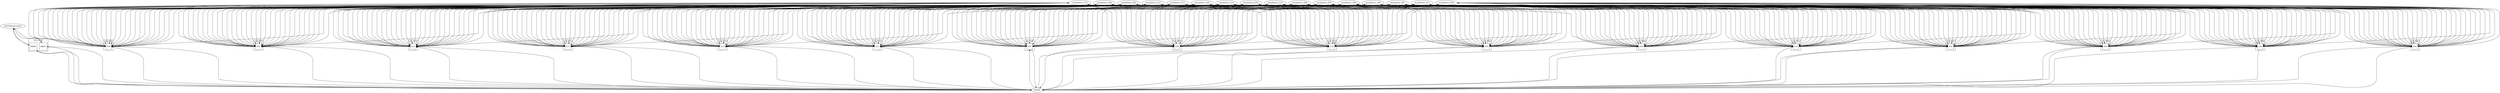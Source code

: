 strict digraph G {
subgraph cluster_scheduler_sch_Linux {
label=sch_Linux;
processor_ARM0 [label=ARM0, shape=square];
processor_ARM1 [label=ARM1, shape=square];
}

subgraph cluster_scheduler_sch_E00 {
label=sch_E00;
processor_E00 [label=E00, shape=square];
}

subgraph cluster_scheduler_sch_E01 {
label=sch_E01;
processor_E01 [label=E01, shape=square];
}

subgraph cluster_scheduler_sch_E02 {
label=sch_E02;
processor_E02 [label=E02, shape=square];
}

subgraph cluster_scheduler_sch_E03 {
label=sch_E03;
processor_E03 [label=E03, shape=square];
}

subgraph cluster_scheduler_sch_E04 {
label=sch_E04;
processor_E04 [label=E04, shape=square];
}

subgraph cluster_scheduler_sch_E05 {
label=sch_E05;
processor_E05 [label=E05, shape=square];
}

subgraph cluster_scheduler_sch_E06 {
label=sch_E06;
processor_E06 [label=E06, shape=square];
}

subgraph cluster_scheduler_sch_E07 {
label=sch_E07;
processor_E07 [label=E07, shape=square];
}

subgraph cluster_scheduler_sch_E08 {
label=sch_E08;
processor_E08 [label=E08, shape=square];
}

subgraph cluster_scheduler_sch_E09 {
label=sch_E09;
processor_E09 [label=E09, shape=square];
}

subgraph cluster_scheduler_sch_E10 {
label=sch_E10;
processor_E10 [label=E10, shape=square];
}

subgraph cluster_scheduler_sch_E11 {
label=sch_E11;
processor_E11 [label=E11, shape=square];
}

subgraph cluster_scheduler_sch_E12 {
label=sch_E12;
processor_E12 [label=E12, shape=square];
}

subgraph cluster_scheduler_sch_E13 {
label=sch_E13;
processor_E13 [label=E13, shape=square];
}

subgraph cluster_scheduler_sch_E14 {
label=sch_E14;
processor_E14 [label=E14, shape=square];
}

subgraph cluster_scheduler_sch_E15 {
label=sch_E15;
processor_E15 [label=E15, shape=square];
}

primitive_EMEM [label=EMEM];
processor_ARM0 -> primitive_EMEM  [minlen=8.16703787691222];
processor_ARM1 -> primitive_EMEM  [minlen=8.16703787691222];
processor_E00 -> primitive_EMEM  [minlen=8.16703787691222];
processor_E01 -> primitive_EMEM  [minlen=8.16703787691222];
processor_E02 -> primitive_EMEM  [minlen=8.16703787691222];
processor_E03 -> primitive_EMEM  [minlen=8.16703787691222];
processor_E04 -> primitive_EMEM  [minlen=8.16703787691222];
processor_E05 -> primitive_EMEM  [minlen=8.16703787691222];
processor_E06 -> primitive_EMEM  [minlen=8.16703787691222];
processor_E07 -> primitive_EMEM  [minlen=8.16703787691222];
processor_E08 -> primitive_EMEM  [minlen=8.16703787691222];
processor_E09 -> primitive_EMEM  [minlen=8.16703787691222];
processor_E10 -> primitive_EMEM  [minlen=8.16703787691222];
processor_E11 -> primitive_EMEM  [minlen=8.16703787691222];
processor_E12 -> primitive_EMEM  [minlen=8.16703787691222];
processor_E13 -> primitive_EMEM  [minlen=8.16703787691222];
processor_E14 -> primitive_EMEM  [minlen=8.16703787691222];
processor_E15 -> primitive_EMEM  [minlen=8.16703787691222];
primitive_EMEM -> processor_ARM0  [minlen=8.16703787691222];
primitive_EMEM -> processor_ARM1  [minlen=8.16703787691222];
primitive_EMEM -> processor_E00  [minlen=8.16703787691222];
primitive_EMEM -> processor_E01  [minlen=8.16703787691222];
primitive_EMEM -> processor_E02  [minlen=8.16703787691222];
primitive_EMEM -> processor_E03  [minlen=8.16703787691222];
primitive_EMEM -> processor_E04  [minlen=8.16703787691222];
primitive_EMEM -> processor_E05  [minlen=8.16703787691222];
primitive_EMEM -> processor_E06  [minlen=8.16703787691222];
primitive_EMEM -> processor_E07  [minlen=8.16703787691222];
primitive_EMEM -> processor_E08  [minlen=8.16703787691222];
primitive_EMEM -> processor_E09  [minlen=8.16703787691222];
primitive_EMEM -> processor_E10  [minlen=8.16703787691222];
primitive_EMEM -> processor_E11  [minlen=8.16703787691222];
primitive_EMEM -> processor_E12  [minlen=8.16703787691222];
primitive_EMEM -> processor_E13  [minlen=8.16703787691222];
primitive_EMEM -> processor_E14  [minlen=8.16703787691222];
primitive_EMEM -> processor_E15  [minlen=8.16703787691222];
primitive_hostToHostCached [label=hostToHostCached];
processor_ARM0 -> primitive_hostToHostCached  [minlen=3.772588722239781];
processor_ARM1 -> primitive_hostToHostCached  [minlen=3.772588722239781];
primitive_hostToHostCached -> processor_ARM0  [minlen=3.772588722239781];
primitive_hostToHostCached -> processor_ARM1  [minlen=3.772588722239781];
primitive_meshDirect_E00 [label=meshDirect_E00];
processor_E00 -> primitive_meshDirect_E00  [minlen=7.931471805599453];
processor_E01 -> primitive_meshDirect_E00  [minlen=7.931471805599453];
processor_E02 -> primitive_meshDirect_E00  [minlen=7.931471805599453];
processor_E03 -> primitive_meshDirect_E00  [minlen=7.931471805599453];
processor_E04 -> primitive_meshDirect_E00  [minlen=7.931471805599453];
processor_E05 -> primitive_meshDirect_E00  [minlen=7.931471805599453];
processor_E06 -> primitive_meshDirect_E00  [minlen=7.931471805599453];
processor_E07 -> primitive_meshDirect_E00  [minlen=7.931471805599453];
processor_E08 -> primitive_meshDirect_E00  [minlen=7.931471805599453];
processor_E09 -> primitive_meshDirect_E00  [minlen=7.931471805599453];
processor_E10 -> primitive_meshDirect_E00  [minlen=7.931471805599453];
processor_E11 -> primitive_meshDirect_E00  [minlen=7.931471805599453];
processor_E12 -> primitive_meshDirect_E00  [minlen=7.931471805599453];
processor_E13 -> primitive_meshDirect_E00  [minlen=7.931471805599453];
processor_E14 -> primitive_meshDirect_E00  [minlen=7.931471805599453];
processor_E15 -> primitive_meshDirect_E00  [minlen=7.931471805599453];
primitive_meshDirect_E00 -> processor_E00  [minlen=7.931471805599453];
primitive_meshDirect_E00 -> processor_E01  [minlen=7.931471805599453];
primitive_meshDirect_E00 -> processor_E02  [minlen=7.931471805599453];
primitive_meshDirect_E00 -> processor_E03  [minlen=7.931471805599453];
primitive_meshDirect_E00 -> processor_E04  [minlen=7.931471805599453];
primitive_meshDirect_E00 -> processor_E05  [minlen=7.931471805599453];
primitive_meshDirect_E00 -> processor_E06  [minlen=7.931471805599453];
primitive_meshDirect_E00 -> processor_E07  [minlen=7.931471805599453];
primitive_meshDirect_E00 -> processor_E08  [minlen=7.931471805599453];
primitive_meshDirect_E00 -> processor_E09  [minlen=7.931471805599453];
primitive_meshDirect_E00 -> processor_E10  [minlen=7.931471805599453];
primitive_meshDirect_E00 -> processor_E11  [minlen=7.931471805599453];
primitive_meshDirect_E00 -> processor_E12  [minlen=7.931471805599453];
primitive_meshDirect_E00 -> processor_E13  [minlen=7.931471805599453];
primitive_meshDirect_E00 -> processor_E14  [minlen=7.931471805599453];
primitive_meshDirect_E00 -> processor_E15  [minlen=7.931471805599453];
primitive_meshDirect_E01 [label=meshDirect_E01];
processor_E00 -> primitive_meshDirect_E01  [minlen=7.931471805599453];
processor_E01 -> primitive_meshDirect_E01  [minlen=7.931471805599453];
processor_E02 -> primitive_meshDirect_E01  [minlen=7.931471805599453];
processor_E03 -> primitive_meshDirect_E01  [minlen=7.931471805599453];
processor_E04 -> primitive_meshDirect_E01  [minlen=7.931471805599453];
processor_E05 -> primitive_meshDirect_E01  [minlen=7.931471805599453];
processor_E06 -> primitive_meshDirect_E01  [minlen=7.931471805599453];
processor_E07 -> primitive_meshDirect_E01  [minlen=7.931471805599453];
processor_E08 -> primitive_meshDirect_E01  [minlen=7.931471805599453];
processor_E09 -> primitive_meshDirect_E01  [minlen=7.931471805599453];
processor_E10 -> primitive_meshDirect_E01  [minlen=7.931471805599453];
processor_E11 -> primitive_meshDirect_E01  [minlen=7.931471805599453];
processor_E12 -> primitive_meshDirect_E01  [minlen=7.931471805599453];
processor_E13 -> primitive_meshDirect_E01  [minlen=7.931471805599453];
processor_E14 -> primitive_meshDirect_E01  [minlen=7.931471805599453];
processor_E15 -> primitive_meshDirect_E01  [minlen=7.931471805599453];
primitive_meshDirect_E01 -> processor_E00  [minlen=7.931471805599453];
primitive_meshDirect_E01 -> processor_E01  [minlen=7.931471805599453];
primitive_meshDirect_E01 -> processor_E02  [minlen=7.931471805599453];
primitive_meshDirect_E01 -> processor_E03  [minlen=7.931471805599453];
primitive_meshDirect_E01 -> processor_E04  [minlen=7.931471805599453];
primitive_meshDirect_E01 -> processor_E05  [minlen=7.931471805599453];
primitive_meshDirect_E01 -> processor_E06  [minlen=7.931471805599453];
primitive_meshDirect_E01 -> processor_E07  [minlen=7.931471805599453];
primitive_meshDirect_E01 -> processor_E08  [minlen=7.931471805599453];
primitive_meshDirect_E01 -> processor_E09  [minlen=7.931471805599453];
primitive_meshDirect_E01 -> processor_E10  [minlen=7.931471805599453];
primitive_meshDirect_E01 -> processor_E11  [minlen=7.931471805599453];
primitive_meshDirect_E01 -> processor_E12  [minlen=7.931471805599453];
primitive_meshDirect_E01 -> processor_E13  [minlen=7.931471805599453];
primitive_meshDirect_E01 -> processor_E14  [minlen=7.931471805599453];
primitive_meshDirect_E01 -> processor_E15  [minlen=7.931471805599453];
primitive_meshDirect_E02 [label=meshDirect_E02];
processor_E00 -> primitive_meshDirect_E02  [minlen=7.931471805599453];
processor_E01 -> primitive_meshDirect_E02  [minlen=7.931471805599453];
processor_E02 -> primitive_meshDirect_E02  [minlen=7.931471805599453];
processor_E03 -> primitive_meshDirect_E02  [minlen=7.931471805599453];
processor_E04 -> primitive_meshDirect_E02  [minlen=7.931471805599453];
processor_E05 -> primitive_meshDirect_E02  [minlen=7.931471805599453];
processor_E06 -> primitive_meshDirect_E02  [minlen=7.931471805599453];
processor_E07 -> primitive_meshDirect_E02  [minlen=7.931471805599453];
processor_E08 -> primitive_meshDirect_E02  [minlen=7.931471805599453];
processor_E09 -> primitive_meshDirect_E02  [minlen=7.931471805599453];
processor_E10 -> primitive_meshDirect_E02  [minlen=7.931471805599453];
processor_E11 -> primitive_meshDirect_E02  [minlen=7.931471805599453];
processor_E12 -> primitive_meshDirect_E02  [minlen=7.931471805599453];
processor_E13 -> primitive_meshDirect_E02  [minlen=7.931471805599453];
processor_E14 -> primitive_meshDirect_E02  [minlen=7.931471805599453];
processor_E15 -> primitive_meshDirect_E02  [minlen=7.931471805599453];
primitive_meshDirect_E02 -> processor_E00  [minlen=7.931471805599453];
primitive_meshDirect_E02 -> processor_E01  [minlen=7.931471805599453];
primitive_meshDirect_E02 -> processor_E02  [minlen=7.931471805599453];
primitive_meshDirect_E02 -> processor_E03  [minlen=7.931471805599453];
primitive_meshDirect_E02 -> processor_E04  [minlen=7.931471805599453];
primitive_meshDirect_E02 -> processor_E05  [minlen=7.931471805599453];
primitive_meshDirect_E02 -> processor_E06  [minlen=7.931471805599453];
primitive_meshDirect_E02 -> processor_E07  [minlen=7.931471805599453];
primitive_meshDirect_E02 -> processor_E08  [minlen=7.931471805599453];
primitive_meshDirect_E02 -> processor_E09  [minlen=7.931471805599453];
primitive_meshDirect_E02 -> processor_E10  [minlen=7.931471805599453];
primitive_meshDirect_E02 -> processor_E11  [minlen=7.931471805599453];
primitive_meshDirect_E02 -> processor_E12  [minlen=7.931471805599453];
primitive_meshDirect_E02 -> processor_E13  [minlen=7.931471805599453];
primitive_meshDirect_E02 -> processor_E14  [minlen=7.931471805599453];
primitive_meshDirect_E02 -> processor_E15  [minlen=7.931471805599453];
primitive_meshDirect_E03 [label=meshDirect_E03];
processor_E00 -> primitive_meshDirect_E03  [minlen=7.931471805599453];
processor_E01 -> primitive_meshDirect_E03  [minlen=7.931471805599453];
processor_E02 -> primitive_meshDirect_E03  [minlen=7.931471805599453];
processor_E03 -> primitive_meshDirect_E03  [minlen=7.931471805599453];
processor_E04 -> primitive_meshDirect_E03  [minlen=7.931471805599453];
processor_E05 -> primitive_meshDirect_E03  [minlen=7.931471805599453];
processor_E06 -> primitive_meshDirect_E03  [minlen=7.931471805599453];
processor_E07 -> primitive_meshDirect_E03  [minlen=7.931471805599453];
processor_E08 -> primitive_meshDirect_E03  [minlen=7.931471805599453];
processor_E09 -> primitive_meshDirect_E03  [minlen=7.931471805599453];
processor_E10 -> primitive_meshDirect_E03  [minlen=7.931471805599453];
processor_E11 -> primitive_meshDirect_E03  [minlen=7.931471805599453];
processor_E12 -> primitive_meshDirect_E03  [minlen=7.931471805599453];
processor_E13 -> primitive_meshDirect_E03  [minlen=7.931471805599453];
processor_E14 -> primitive_meshDirect_E03  [minlen=7.931471805599453];
processor_E15 -> primitive_meshDirect_E03  [minlen=7.931471805599453];
primitive_meshDirect_E03 -> processor_E00  [minlen=7.931471805599453];
primitive_meshDirect_E03 -> processor_E01  [minlen=7.931471805599453];
primitive_meshDirect_E03 -> processor_E02  [minlen=7.931471805599453];
primitive_meshDirect_E03 -> processor_E03  [minlen=7.931471805599453];
primitive_meshDirect_E03 -> processor_E04  [minlen=7.931471805599453];
primitive_meshDirect_E03 -> processor_E05  [minlen=7.931471805599453];
primitive_meshDirect_E03 -> processor_E06  [minlen=7.931471805599453];
primitive_meshDirect_E03 -> processor_E07  [minlen=7.931471805599453];
primitive_meshDirect_E03 -> processor_E08  [minlen=7.931471805599453];
primitive_meshDirect_E03 -> processor_E09  [minlen=7.931471805599453];
primitive_meshDirect_E03 -> processor_E10  [minlen=7.931471805599453];
primitive_meshDirect_E03 -> processor_E11  [minlen=7.931471805599453];
primitive_meshDirect_E03 -> processor_E12  [minlen=7.931471805599453];
primitive_meshDirect_E03 -> processor_E13  [minlen=7.931471805599453];
primitive_meshDirect_E03 -> processor_E14  [minlen=7.931471805599453];
primitive_meshDirect_E03 -> processor_E15  [minlen=7.931471805599453];
primitive_meshDirect_E04 [label=meshDirect_E04];
processor_E00 -> primitive_meshDirect_E04  [minlen=7.931471805599453];
processor_E01 -> primitive_meshDirect_E04  [minlen=7.931471805599453];
processor_E02 -> primitive_meshDirect_E04  [minlen=7.931471805599453];
processor_E03 -> primitive_meshDirect_E04  [minlen=7.931471805599453];
processor_E04 -> primitive_meshDirect_E04  [minlen=7.931471805599453];
processor_E05 -> primitive_meshDirect_E04  [minlen=7.931471805599453];
processor_E06 -> primitive_meshDirect_E04  [minlen=7.931471805599453];
processor_E07 -> primitive_meshDirect_E04  [minlen=7.931471805599453];
processor_E08 -> primitive_meshDirect_E04  [minlen=7.931471805599453];
processor_E09 -> primitive_meshDirect_E04  [minlen=7.931471805599453];
processor_E10 -> primitive_meshDirect_E04  [minlen=7.931471805599453];
processor_E11 -> primitive_meshDirect_E04  [minlen=7.931471805599453];
processor_E12 -> primitive_meshDirect_E04  [minlen=7.931471805599453];
processor_E13 -> primitive_meshDirect_E04  [minlen=7.931471805599453];
processor_E14 -> primitive_meshDirect_E04  [minlen=7.931471805599453];
processor_E15 -> primitive_meshDirect_E04  [minlen=7.931471805599453];
primitive_meshDirect_E04 -> processor_E00  [minlen=7.931471805599453];
primitive_meshDirect_E04 -> processor_E01  [minlen=7.931471805599453];
primitive_meshDirect_E04 -> processor_E02  [minlen=7.931471805599453];
primitive_meshDirect_E04 -> processor_E03  [minlen=7.931471805599453];
primitive_meshDirect_E04 -> processor_E04  [minlen=7.931471805599453];
primitive_meshDirect_E04 -> processor_E05  [minlen=7.931471805599453];
primitive_meshDirect_E04 -> processor_E06  [minlen=7.931471805599453];
primitive_meshDirect_E04 -> processor_E07  [minlen=7.931471805599453];
primitive_meshDirect_E04 -> processor_E08  [minlen=7.931471805599453];
primitive_meshDirect_E04 -> processor_E09  [minlen=7.931471805599453];
primitive_meshDirect_E04 -> processor_E10  [minlen=7.931471805599453];
primitive_meshDirect_E04 -> processor_E11  [minlen=7.931471805599453];
primitive_meshDirect_E04 -> processor_E12  [minlen=7.931471805599453];
primitive_meshDirect_E04 -> processor_E13  [minlen=7.931471805599453];
primitive_meshDirect_E04 -> processor_E14  [minlen=7.931471805599453];
primitive_meshDirect_E04 -> processor_E15  [minlen=7.931471805599453];
primitive_meshDirect_E05 [label=meshDirect_E05];
processor_E00 -> primitive_meshDirect_E05  [minlen=7.931471805599453];
processor_E01 -> primitive_meshDirect_E05  [minlen=7.931471805599453];
processor_E02 -> primitive_meshDirect_E05  [minlen=7.931471805599453];
processor_E03 -> primitive_meshDirect_E05  [minlen=7.931471805599453];
processor_E04 -> primitive_meshDirect_E05  [minlen=7.931471805599453];
processor_E05 -> primitive_meshDirect_E05  [minlen=7.931471805599453];
processor_E06 -> primitive_meshDirect_E05  [minlen=7.931471805599453];
processor_E07 -> primitive_meshDirect_E05  [minlen=7.931471805599453];
processor_E08 -> primitive_meshDirect_E05  [minlen=7.931471805599453];
processor_E09 -> primitive_meshDirect_E05  [minlen=7.931471805599453];
processor_E10 -> primitive_meshDirect_E05  [minlen=7.931471805599453];
processor_E11 -> primitive_meshDirect_E05  [minlen=7.931471805599453];
processor_E12 -> primitive_meshDirect_E05  [minlen=7.931471805599453];
processor_E13 -> primitive_meshDirect_E05  [minlen=7.931471805599453];
processor_E14 -> primitive_meshDirect_E05  [minlen=7.931471805599453];
processor_E15 -> primitive_meshDirect_E05  [minlen=7.931471805599453];
primitive_meshDirect_E05 -> processor_E00  [minlen=7.931471805599453];
primitive_meshDirect_E05 -> processor_E01  [minlen=7.931471805599453];
primitive_meshDirect_E05 -> processor_E02  [minlen=7.931471805599453];
primitive_meshDirect_E05 -> processor_E03  [minlen=7.931471805599453];
primitive_meshDirect_E05 -> processor_E04  [minlen=7.931471805599453];
primitive_meshDirect_E05 -> processor_E05  [minlen=7.931471805599453];
primitive_meshDirect_E05 -> processor_E06  [minlen=7.931471805599453];
primitive_meshDirect_E05 -> processor_E07  [minlen=7.931471805599453];
primitive_meshDirect_E05 -> processor_E08  [minlen=7.931471805599453];
primitive_meshDirect_E05 -> processor_E09  [minlen=7.931471805599453];
primitive_meshDirect_E05 -> processor_E10  [minlen=7.931471805599453];
primitive_meshDirect_E05 -> processor_E11  [minlen=7.931471805599453];
primitive_meshDirect_E05 -> processor_E12  [minlen=7.931471805599453];
primitive_meshDirect_E05 -> processor_E13  [minlen=7.931471805599453];
primitive_meshDirect_E05 -> processor_E14  [minlen=7.931471805599453];
primitive_meshDirect_E05 -> processor_E15  [minlen=7.931471805599453];
primitive_meshDirect_E06 [label=meshDirect_E06];
processor_E00 -> primitive_meshDirect_E06  [minlen=7.931471805599453];
processor_E01 -> primitive_meshDirect_E06  [minlen=7.931471805599453];
processor_E02 -> primitive_meshDirect_E06  [minlen=7.931471805599453];
processor_E03 -> primitive_meshDirect_E06  [minlen=7.931471805599453];
processor_E04 -> primitive_meshDirect_E06  [minlen=7.931471805599453];
processor_E05 -> primitive_meshDirect_E06  [minlen=7.931471805599453];
processor_E06 -> primitive_meshDirect_E06  [minlen=7.931471805599453];
processor_E07 -> primitive_meshDirect_E06  [minlen=7.931471805599453];
processor_E08 -> primitive_meshDirect_E06  [minlen=7.931471805599453];
processor_E09 -> primitive_meshDirect_E06  [minlen=7.931471805599453];
processor_E10 -> primitive_meshDirect_E06  [minlen=7.931471805599453];
processor_E11 -> primitive_meshDirect_E06  [minlen=7.931471805599453];
processor_E12 -> primitive_meshDirect_E06  [minlen=7.931471805599453];
processor_E13 -> primitive_meshDirect_E06  [minlen=7.931471805599453];
processor_E14 -> primitive_meshDirect_E06  [minlen=7.931471805599453];
processor_E15 -> primitive_meshDirect_E06  [minlen=7.931471805599453];
primitive_meshDirect_E06 -> processor_E00  [minlen=7.931471805599453];
primitive_meshDirect_E06 -> processor_E01  [minlen=7.931471805599453];
primitive_meshDirect_E06 -> processor_E02  [minlen=7.931471805599453];
primitive_meshDirect_E06 -> processor_E03  [minlen=7.931471805599453];
primitive_meshDirect_E06 -> processor_E04  [minlen=7.931471805599453];
primitive_meshDirect_E06 -> processor_E05  [minlen=7.931471805599453];
primitive_meshDirect_E06 -> processor_E06  [minlen=7.931471805599453];
primitive_meshDirect_E06 -> processor_E07  [minlen=7.931471805599453];
primitive_meshDirect_E06 -> processor_E08  [minlen=7.931471805599453];
primitive_meshDirect_E06 -> processor_E09  [minlen=7.931471805599453];
primitive_meshDirect_E06 -> processor_E10  [minlen=7.931471805599453];
primitive_meshDirect_E06 -> processor_E11  [minlen=7.931471805599453];
primitive_meshDirect_E06 -> processor_E12  [minlen=7.931471805599453];
primitive_meshDirect_E06 -> processor_E13  [minlen=7.931471805599453];
primitive_meshDirect_E06 -> processor_E14  [minlen=7.931471805599453];
primitive_meshDirect_E06 -> processor_E15  [minlen=7.931471805599453];
primitive_meshDirect_E07 [label=meshDirect_E07];
processor_E00 -> primitive_meshDirect_E07  [minlen=7.931471805599453];
processor_E01 -> primitive_meshDirect_E07  [minlen=7.931471805599453];
processor_E02 -> primitive_meshDirect_E07  [minlen=7.931471805599453];
processor_E03 -> primitive_meshDirect_E07  [minlen=7.931471805599453];
processor_E04 -> primitive_meshDirect_E07  [minlen=7.931471805599453];
processor_E05 -> primitive_meshDirect_E07  [minlen=7.931471805599453];
processor_E06 -> primitive_meshDirect_E07  [minlen=7.931471805599453];
processor_E07 -> primitive_meshDirect_E07  [minlen=7.931471805599453];
processor_E08 -> primitive_meshDirect_E07  [minlen=7.931471805599453];
processor_E09 -> primitive_meshDirect_E07  [minlen=7.931471805599453];
processor_E10 -> primitive_meshDirect_E07  [minlen=7.931471805599453];
processor_E11 -> primitive_meshDirect_E07  [minlen=7.931471805599453];
processor_E12 -> primitive_meshDirect_E07  [minlen=7.931471805599453];
processor_E13 -> primitive_meshDirect_E07  [minlen=7.931471805599453];
processor_E14 -> primitive_meshDirect_E07  [minlen=7.931471805599453];
processor_E15 -> primitive_meshDirect_E07  [minlen=7.931471805599453];
primitive_meshDirect_E07 -> processor_E00  [minlen=7.931471805599453];
primitive_meshDirect_E07 -> processor_E01  [minlen=7.931471805599453];
primitive_meshDirect_E07 -> processor_E02  [minlen=7.931471805599453];
primitive_meshDirect_E07 -> processor_E03  [minlen=7.931471805599453];
primitive_meshDirect_E07 -> processor_E04  [minlen=7.931471805599453];
primitive_meshDirect_E07 -> processor_E05  [minlen=7.931471805599453];
primitive_meshDirect_E07 -> processor_E06  [minlen=7.931471805599453];
primitive_meshDirect_E07 -> processor_E07  [minlen=7.931471805599453];
primitive_meshDirect_E07 -> processor_E08  [minlen=7.931471805599453];
primitive_meshDirect_E07 -> processor_E09  [minlen=7.931471805599453];
primitive_meshDirect_E07 -> processor_E10  [minlen=7.931471805599453];
primitive_meshDirect_E07 -> processor_E11  [minlen=7.931471805599453];
primitive_meshDirect_E07 -> processor_E12  [minlen=7.931471805599453];
primitive_meshDirect_E07 -> processor_E13  [minlen=7.931471805599453];
primitive_meshDirect_E07 -> processor_E14  [minlen=7.931471805599453];
primitive_meshDirect_E07 -> processor_E15  [minlen=7.931471805599453];
primitive_meshDirect_E08 [label=meshDirect_E08];
processor_E00 -> primitive_meshDirect_E08  [minlen=7.931471805599453];
processor_E01 -> primitive_meshDirect_E08  [minlen=7.931471805599453];
processor_E02 -> primitive_meshDirect_E08  [minlen=7.931471805599453];
processor_E03 -> primitive_meshDirect_E08  [minlen=7.931471805599453];
processor_E04 -> primitive_meshDirect_E08  [minlen=7.931471805599453];
processor_E05 -> primitive_meshDirect_E08  [minlen=7.931471805599453];
processor_E06 -> primitive_meshDirect_E08  [minlen=7.931471805599453];
processor_E07 -> primitive_meshDirect_E08  [minlen=7.931471805599453];
processor_E08 -> primitive_meshDirect_E08  [minlen=7.931471805599453];
processor_E09 -> primitive_meshDirect_E08  [minlen=7.931471805599453];
processor_E10 -> primitive_meshDirect_E08  [minlen=7.931471805599453];
processor_E11 -> primitive_meshDirect_E08  [minlen=7.931471805599453];
processor_E12 -> primitive_meshDirect_E08  [minlen=7.931471805599453];
processor_E13 -> primitive_meshDirect_E08  [minlen=7.931471805599453];
processor_E14 -> primitive_meshDirect_E08  [minlen=7.931471805599453];
processor_E15 -> primitive_meshDirect_E08  [minlen=7.931471805599453];
primitive_meshDirect_E08 -> processor_E00  [minlen=7.931471805599453];
primitive_meshDirect_E08 -> processor_E01  [minlen=7.931471805599453];
primitive_meshDirect_E08 -> processor_E02  [minlen=7.931471805599453];
primitive_meshDirect_E08 -> processor_E03  [minlen=7.931471805599453];
primitive_meshDirect_E08 -> processor_E04  [minlen=7.931471805599453];
primitive_meshDirect_E08 -> processor_E05  [minlen=7.931471805599453];
primitive_meshDirect_E08 -> processor_E06  [minlen=7.931471805599453];
primitive_meshDirect_E08 -> processor_E07  [minlen=7.931471805599453];
primitive_meshDirect_E08 -> processor_E08  [minlen=7.931471805599453];
primitive_meshDirect_E08 -> processor_E09  [minlen=7.931471805599453];
primitive_meshDirect_E08 -> processor_E10  [minlen=7.931471805599453];
primitive_meshDirect_E08 -> processor_E11  [minlen=7.931471805599453];
primitive_meshDirect_E08 -> processor_E12  [minlen=7.931471805599453];
primitive_meshDirect_E08 -> processor_E13  [minlen=7.931471805599453];
primitive_meshDirect_E08 -> processor_E14  [minlen=7.931471805599453];
primitive_meshDirect_E08 -> processor_E15  [minlen=7.931471805599453];
primitive_meshDirect_E09 [label=meshDirect_E09];
processor_E00 -> primitive_meshDirect_E09  [minlen=7.931471805599453];
processor_E01 -> primitive_meshDirect_E09  [minlen=7.931471805599453];
processor_E02 -> primitive_meshDirect_E09  [minlen=7.931471805599453];
processor_E03 -> primitive_meshDirect_E09  [minlen=7.931471805599453];
processor_E04 -> primitive_meshDirect_E09  [minlen=7.931471805599453];
processor_E05 -> primitive_meshDirect_E09  [minlen=7.931471805599453];
processor_E06 -> primitive_meshDirect_E09  [minlen=7.931471805599453];
processor_E07 -> primitive_meshDirect_E09  [minlen=7.931471805599453];
processor_E08 -> primitive_meshDirect_E09  [minlen=7.931471805599453];
processor_E09 -> primitive_meshDirect_E09  [minlen=7.931471805599453];
processor_E10 -> primitive_meshDirect_E09  [minlen=7.931471805599453];
processor_E11 -> primitive_meshDirect_E09  [minlen=7.931471805599453];
processor_E12 -> primitive_meshDirect_E09  [minlen=7.931471805599453];
processor_E13 -> primitive_meshDirect_E09  [minlen=7.931471805599453];
processor_E14 -> primitive_meshDirect_E09  [minlen=7.931471805599453];
processor_E15 -> primitive_meshDirect_E09  [minlen=7.931471805599453];
primitive_meshDirect_E09 -> processor_E00  [minlen=7.931471805599453];
primitive_meshDirect_E09 -> processor_E01  [minlen=7.931471805599453];
primitive_meshDirect_E09 -> processor_E02  [minlen=7.931471805599453];
primitive_meshDirect_E09 -> processor_E03  [minlen=7.931471805599453];
primitive_meshDirect_E09 -> processor_E04  [minlen=7.931471805599453];
primitive_meshDirect_E09 -> processor_E05  [minlen=7.931471805599453];
primitive_meshDirect_E09 -> processor_E06  [minlen=7.931471805599453];
primitive_meshDirect_E09 -> processor_E07  [minlen=7.931471805599453];
primitive_meshDirect_E09 -> processor_E08  [minlen=7.931471805599453];
primitive_meshDirect_E09 -> processor_E09  [minlen=7.931471805599453];
primitive_meshDirect_E09 -> processor_E10  [minlen=7.931471805599453];
primitive_meshDirect_E09 -> processor_E11  [minlen=7.931471805599453];
primitive_meshDirect_E09 -> processor_E12  [minlen=7.931471805599453];
primitive_meshDirect_E09 -> processor_E13  [minlen=7.931471805599453];
primitive_meshDirect_E09 -> processor_E14  [minlen=7.931471805599453];
primitive_meshDirect_E09 -> processor_E15  [minlen=7.931471805599453];
primitive_meshDirect_E10 [label=meshDirect_E10];
processor_E00 -> primitive_meshDirect_E10  [minlen=7.931471805599453];
processor_E01 -> primitive_meshDirect_E10  [minlen=7.931471805599453];
processor_E02 -> primitive_meshDirect_E10  [minlen=7.931471805599453];
processor_E03 -> primitive_meshDirect_E10  [minlen=7.931471805599453];
processor_E04 -> primitive_meshDirect_E10  [minlen=7.931471805599453];
processor_E05 -> primitive_meshDirect_E10  [minlen=7.931471805599453];
processor_E06 -> primitive_meshDirect_E10  [minlen=7.931471805599453];
processor_E07 -> primitive_meshDirect_E10  [minlen=7.931471805599453];
processor_E08 -> primitive_meshDirect_E10  [minlen=7.931471805599453];
processor_E09 -> primitive_meshDirect_E10  [minlen=7.931471805599453];
processor_E10 -> primitive_meshDirect_E10  [minlen=7.931471805599453];
processor_E11 -> primitive_meshDirect_E10  [minlen=7.931471805599453];
processor_E12 -> primitive_meshDirect_E10  [minlen=7.931471805599453];
processor_E13 -> primitive_meshDirect_E10  [minlen=7.931471805599453];
processor_E14 -> primitive_meshDirect_E10  [minlen=7.931471805599453];
processor_E15 -> primitive_meshDirect_E10  [minlen=7.931471805599453];
primitive_meshDirect_E10 -> processor_E00  [minlen=7.931471805599453];
primitive_meshDirect_E10 -> processor_E01  [minlen=7.931471805599453];
primitive_meshDirect_E10 -> processor_E02  [minlen=7.931471805599453];
primitive_meshDirect_E10 -> processor_E03  [minlen=7.931471805599453];
primitive_meshDirect_E10 -> processor_E04  [minlen=7.931471805599453];
primitive_meshDirect_E10 -> processor_E05  [minlen=7.931471805599453];
primitive_meshDirect_E10 -> processor_E06  [minlen=7.931471805599453];
primitive_meshDirect_E10 -> processor_E07  [minlen=7.931471805599453];
primitive_meshDirect_E10 -> processor_E08  [minlen=7.931471805599453];
primitive_meshDirect_E10 -> processor_E09  [minlen=7.931471805599453];
primitive_meshDirect_E10 -> processor_E10  [minlen=7.931471805599453];
primitive_meshDirect_E10 -> processor_E11  [minlen=7.931471805599453];
primitive_meshDirect_E10 -> processor_E12  [minlen=7.931471805599453];
primitive_meshDirect_E10 -> processor_E13  [minlen=7.931471805599453];
primitive_meshDirect_E10 -> processor_E14  [minlen=7.931471805599453];
primitive_meshDirect_E10 -> processor_E15  [minlen=7.931471805599453];
primitive_meshDirect_E11 [label=meshDirect_E11];
processor_E00 -> primitive_meshDirect_E11  [minlen=7.931471805599453];
processor_E01 -> primitive_meshDirect_E11  [minlen=7.931471805599453];
processor_E02 -> primitive_meshDirect_E11  [minlen=7.931471805599453];
processor_E03 -> primitive_meshDirect_E11  [minlen=7.931471805599453];
processor_E04 -> primitive_meshDirect_E11  [minlen=7.931471805599453];
processor_E05 -> primitive_meshDirect_E11  [minlen=7.931471805599453];
processor_E06 -> primitive_meshDirect_E11  [minlen=7.931471805599453];
processor_E07 -> primitive_meshDirect_E11  [minlen=7.931471805599453];
processor_E08 -> primitive_meshDirect_E11  [minlen=7.931471805599453];
processor_E09 -> primitive_meshDirect_E11  [minlen=7.931471805599453];
processor_E10 -> primitive_meshDirect_E11  [minlen=7.931471805599453];
processor_E11 -> primitive_meshDirect_E11  [minlen=7.931471805599453];
processor_E12 -> primitive_meshDirect_E11  [minlen=7.931471805599453];
processor_E13 -> primitive_meshDirect_E11  [minlen=7.931471805599453];
processor_E14 -> primitive_meshDirect_E11  [minlen=7.931471805599453];
processor_E15 -> primitive_meshDirect_E11  [minlen=7.931471805599453];
primitive_meshDirect_E11 -> processor_E00  [minlen=7.931471805599453];
primitive_meshDirect_E11 -> processor_E01  [minlen=7.931471805599453];
primitive_meshDirect_E11 -> processor_E02  [minlen=7.931471805599453];
primitive_meshDirect_E11 -> processor_E03  [minlen=7.931471805599453];
primitive_meshDirect_E11 -> processor_E04  [minlen=7.931471805599453];
primitive_meshDirect_E11 -> processor_E05  [minlen=7.931471805599453];
primitive_meshDirect_E11 -> processor_E06  [minlen=7.931471805599453];
primitive_meshDirect_E11 -> processor_E07  [minlen=7.931471805599453];
primitive_meshDirect_E11 -> processor_E08  [minlen=7.931471805599453];
primitive_meshDirect_E11 -> processor_E09  [minlen=7.931471805599453];
primitive_meshDirect_E11 -> processor_E10  [minlen=7.931471805599453];
primitive_meshDirect_E11 -> processor_E11  [minlen=7.931471805599453];
primitive_meshDirect_E11 -> processor_E12  [minlen=7.931471805599453];
primitive_meshDirect_E11 -> processor_E13  [minlen=7.931471805599453];
primitive_meshDirect_E11 -> processor_E14  [minlen=7.931471805599453];
primitive_meshDirect_E11 -> processor_E15  [minlen=7.931471805599453];
primitive_meshDirect_E12 [label=meshDirect_E12];
processor_E00 -> primitive_meshDirect_E12  [minlen=7.931471805599453];
processor_E01 -> primitive_meshDirect_E12  [minlen=7.931471805599453];
processor_E02 -> primitive_meshDirect_E12  [minlen=7.931471805599453];
processor_E03 -> primitive_meshDirect_E12  [minlen=7.931471805599453];
processor_E04 -> primitive_meshDirect_E12  [minlen=7.931471805599453];
processor_E05 -> primitive_meshDirect_E12  [minlen=7.931471805599453];
processor_E06 -> primitive_meshDirect_E12  [minlen=7.931471805599453];
processor_E07 -> primitive_meshDirect_E12  [minlen=7.931471805599453];
processor_E08 -> primitive_meshDirect_E12  [minlen=7.931471805599453];
processor_E09 -> primitive_meshDirect_E12  [minlen=7.931471805599453];
processor_E10 -> primitive_meshDirect_E12  [minlen=7.931471805599453];
processor_E11 -> primitive_meshDirect_E12  [minlen=7.931471805599453];
processor_E12 -> primitive_meshDirect_E12  [minlen=7.931471805599453];
processor_E13 -> primitive_meshDirect_E12  [minlen=7.931471805599453];
processor_E14 -> primitive_meshDirect_E12  [minlen=7.931471805599453];
processor_E15 -> primitive_meshDirect_E12  [minlen=7.931471805599453];
primitive_meshDirect_E12 -> processor_E00  [minlen=7.931471805599453];
primitive_meshDirect_E12 -> processor_E01  [minlen=7.931471805599453];
primitive_meshDirect_E12 -> processor_E02  [minlen=7.931471805599453];
primitive_meshDirect_E12 -> processor_E03  [minlen=7.931471805599453];
primitive_meshDirect_E12 -> processor_E04  [minlen=7.931471805599453];
primitive_meshDirect_E12 -> processor_E05  [minlen=7.931471805599453];
primitive_meshDirect_E12 -> processor_E06  [minlen=7.931471805599453];
primitive_meshDirect_E12 -> processor_E07  [minlen=7.931471805599453];
primitive_meshDirect_E12 -> processor_E08  [minlen=7.931471805599453];
primitive_meshDirect_E12 -> processor_E09  [minlen=7.931471805599453];
primitive_meshDirect_E12 -> processor_E10  [minlen=7.931471805599453];
primitive_meshDirect_E12 -> processor_E11  [minlen=7.931471805599453];
primitive_meshDirect_E12 -> processor_E12  [minlen=7.931471805599453];
primitive_meshDirect_E12 -> processor_E13  [minlen=7.931471805599453];
primitive_meshDirect_E12 -> processor_E14  [minlen=7.931471805599453];
primitive_meshDirect_E12 -> processor_E15  [minlen=7.931471805599453];
primitive_meshDirect_E13 [label=meshDirect_E13];
processor_E00 -> primitive_meshDirect_E13  [minlen=7.931471805599453];
processor_E01 -> primitive_meshDirect_E13  [minlen=7.931471805599453];
processor_E02 -> primitive_meshDirect_E13  [minlen=7.931471805599453];
processor_E03 -> primitive_meshDirect_E13  [minlen=7.931471805599453];
processor_E04 -> primitive_meshDirect_E13  [minlen=7.931471805599453];
processor_E05 -> primitive_meshDirect_E13  [minlen=7.931471805599453];
processor_E06 -> primitive_meshDirect_E13  [minlen=7.931471805599453];
processor_E07 -> primitive_meshDirect_E13  [minlen=7.931471805599453];
processor_E08 -> primitive_meshDirect_E13  [minlen=7.931471805599453];
processor_E09 -> primitive_meshDirect_E13  [minlen=7.931471805599453];
processor_E10 -> primitive_meshDirect_E13  [minlen=7.931471805599453];
processor_E11 -> primitive_meshDirect_E13  [minlen=7.931471805599453];
processor_E12 -> primitive_meshDirect_E13  [minlen=7.931471805599453];
processor_E13 -> primitive_meshDirect_E13  [minlen=7.931471805599453];
processor_E14 -> primitive_meshDirect_E13  [minlen=7.931471805599453];
processor_E15 -> primitive_meshDirect_E13  [minlen=7.931471805599453];
primitive_meshDirect_E13 -> processor_E00  [minlen=7.931471805599453];
primitive_meshDirect_E13 -> processor_E01  [minlen=7.931471805599453];
primitive_meshDirect_E13 -> processor_E02  [minlen=7.931471805599453];
primitive_meshDirect_E13 -> processor_E03  [minlen=7.931471805599453];
primitive_meshDirect_E13 -> processor_E04  [minlen=7.931471805599453];
primitive_meshDirect_E13 -> processor_E05  [minlen=7.931471805599453];
primitive_meshDirect_E13 -> processor_E06  [minlen=7.931471805599453];
primitive_meshDirect_E13 -> processor_E07  [minlen=7.931471805599453];
primitive_meshDirect_E13 -> processor_E08  [minlen=7.931471805599453];
primitive_meshDirect_E13 -> processor_E09  [minlen=7.931471805599453];
primitive_meshDirect_E13 -> processor_E10  [minlen=7.931471805599453];
primitive_meshDirect_E13 -> processor_E11  [minlen=7.931471805599453];
primitive_meshDirect_E13 -> processor_E12  [minlen=7.931471805599453];
primitive_meshDirect_E13 -> processor_E13  [minlen=7.931471805599453];
primitive_meshDirect_E13 -> processor_E14  [minlen=7.931471805599453];
primitive_meshDirect_E13 -> processor_E15  [minlen=7.931471805599453];
primitive_meshDirect_E14 [label=meshDirect_E14];
processor_E00 -> primitive_meshDirect_E14  [minlen=7.931471805599453];
processor_E01 -> primitive_meshDirect_E14  [minlen=7.931471805599453];
processor_E02 -> primitive_meshDirect_E14  [minlen=7.931471805599453];
processor_E03 -> primitive_meshDirect_E14  [minlen=7.931471805599453];
processor_E04 -> primitive_meshDirect_E14  [minlen=7.931471805599453];
processor_E05 -> primitive_meshDirect_E14  [minlen=7.931471805599453];
processor_E06 -> primitive_meshDirect_E14  [minlen=7.931471805599453];
processor_E07 -> primitive_meshDirect_E14  [minlen=7.931471805599453];
processor_E08 -> primitive_meshDirect_E14  [minlen=7.931471805599453];
processor_E09 -> primitive_meshDirect_E14  [minlen=7.931471805599453];
processor_E10 -> primitive_meshDirect_E14  [minlen=7.931471805599453];
processor_E11 -> primitive_meshDirect_E14  [minlen=7.931471805599453];
processor_E12 -> primitive_meshDirect_E14  [minlen=7.931471805599453];
processor_E13 -> primitive_meshDirect_E14  [minlen=7.931471805599453];
processor_E14 -> primitive_meshDirect_E14  [minlen=7.931471805599453];
processor_E15 -> primitive_meshDirect_E14  [minlen=7.931471805599453];
primitive_meshDirect_E14 -> processor_E00  [minlen=7.931471805599453];
primitive_meshDirect_E14 -> processor_E01  [minlen=7.931471805599453];
primitive_meshDirect_E14 -> processor_E02  [minlen=7.931471805599453];
primitive_meshDirect_E14 -> processor_E03  [minlen=7.931471805599453];
primitive_meshDirect_E14 -> processor_E04  [minlen=7.931471805599453];
primitive_meshDirect_E14 -> processor_E05  [minlen=7.931471805599453];
primitive_meshDirect_E14 -> processor_E06  [minlen=7.931471805599453];
primitive_meshDirect_E14 -> processor_E07  [minlen=7.931471805599453];
primitive_meshDirect_E14 -> processor_E08  [minlen=7.931471805599453];
primitive_meshDirect_E14 -> processor_E09  [minlen=7.931471805599453];
primitive_meshDirect_E14 -> processor_E10  [minlen=7.931471805599453];
primitive_meshDirect_E14 -> processor_E11  [minlen=7.931471805599453];
primitive_meshDirect_E14 -> processor_E12  [minlen=7.931471805599453];
primitive_meshDirect_E14 -> processor_E13  [minlen=7.931471805599453];
primitive_meshDirect_E14 -> processor_E14  [minlen=7.931471805599453];
primitive_meshDirect_E14 -> processor_E15  [minlen=7.931471805599453];
primitive_meshDirect_E15 [label=meshDirect_E15];
processor_E00 -> primitive_meshDirect_E15  [minlen=7.931471805599453];
processor_E01 -> primitive_meshDirect_E15  [minlen=7.931471805599453];
processor_E02 -> primitive_meshDirect_E15  [minlen=7.931471805599453];
processor_E03 -> primitive_meshDirect_E15  [minlen=7.931471805599453];
processor_E04 -> primitive_meshDirect_E15  [minlen=7.931471805599453];
processor_E05 -> primitive_meshDirect_E15  [minlen=7.931471805599453];
processor_E06 -> primitive_meshDirect_E15  [minlen=7.931471805599453];
processor_E07 -> primitive_meshDirect_E15  [minlen=7.931471805599453];
processor_E08 -> primitive_meshDirect_E15  [minlen=7.931471805599453];
processor_E09 -> primitive_meshDirect_E15  [minlen=7.931471805599453];
processor_E10 -> primitive_meshDirect_E15  [minlen=7.931471805599453];
processor_E11 -> primitive_meshDirect_E15  [minlen=7.931471805599453];
processor_E12 -> primitive_meshDirect_E15  [minlen=7.931471805599453];
processor_E13 -> primitive_meshDirect_E15  [minlen=7.931471805599453];
processor_E14 -> primitive_meshDirect_E15  [minlen=7.931471805599453];
processor_E15 -> primitive_meshDirect_E15  [minlen=7.931471805599453];
primitive_meshDirect_E15 -> processor_E00  [minlen=7.931471805599453];
primitive_meshDirect_E15 -> processor_E01  [minlen=7.931471805599453];
primitive_meshDirect_E15 -> processor_E02  [minlen=7.931471805599453];
primitive_meshDirect_E15 -> processor_E03  [minlen=7.931471805599453];
primitive_meshDirect_E15 -> processor_E04  [minlen=7.931471805599453];
primitive_meshDirect_E15 -> processor_E05  [minlen=7.931471805599453];
primitive_meshDirect_E15 -> processor_E06  [minlen=7.931471805599453];
primitive_meshDirect_E15 -> processor_E07  [minlen=7.931471805599453];
primitive_meshDirect_E15 -> processor_E08  [minlen=7.931471805599453];
primitive_meshDirect_E15 -> processor_E09  [minlen=7.931471805599453];
primitive_meshDirect_E15 -> processor_E10  [minlen=7.931471805599453];
primitive_meshDirect_E15 -> processor_E11  [minlen=7.931471805599453];
primitive_meshDirect_E15 -> processor_E12  [minlen=7.931471805599453];
primitive_meshDirect_E15 -> processor_E13  [minlen=7.931471805599453];
primitive_meshDirect_E15 -> processor_E14  [minlen=7.931471805599453];
primitive_meshDirect_E15 -> processor_E15  [minlen=7.931471805599453];
}
